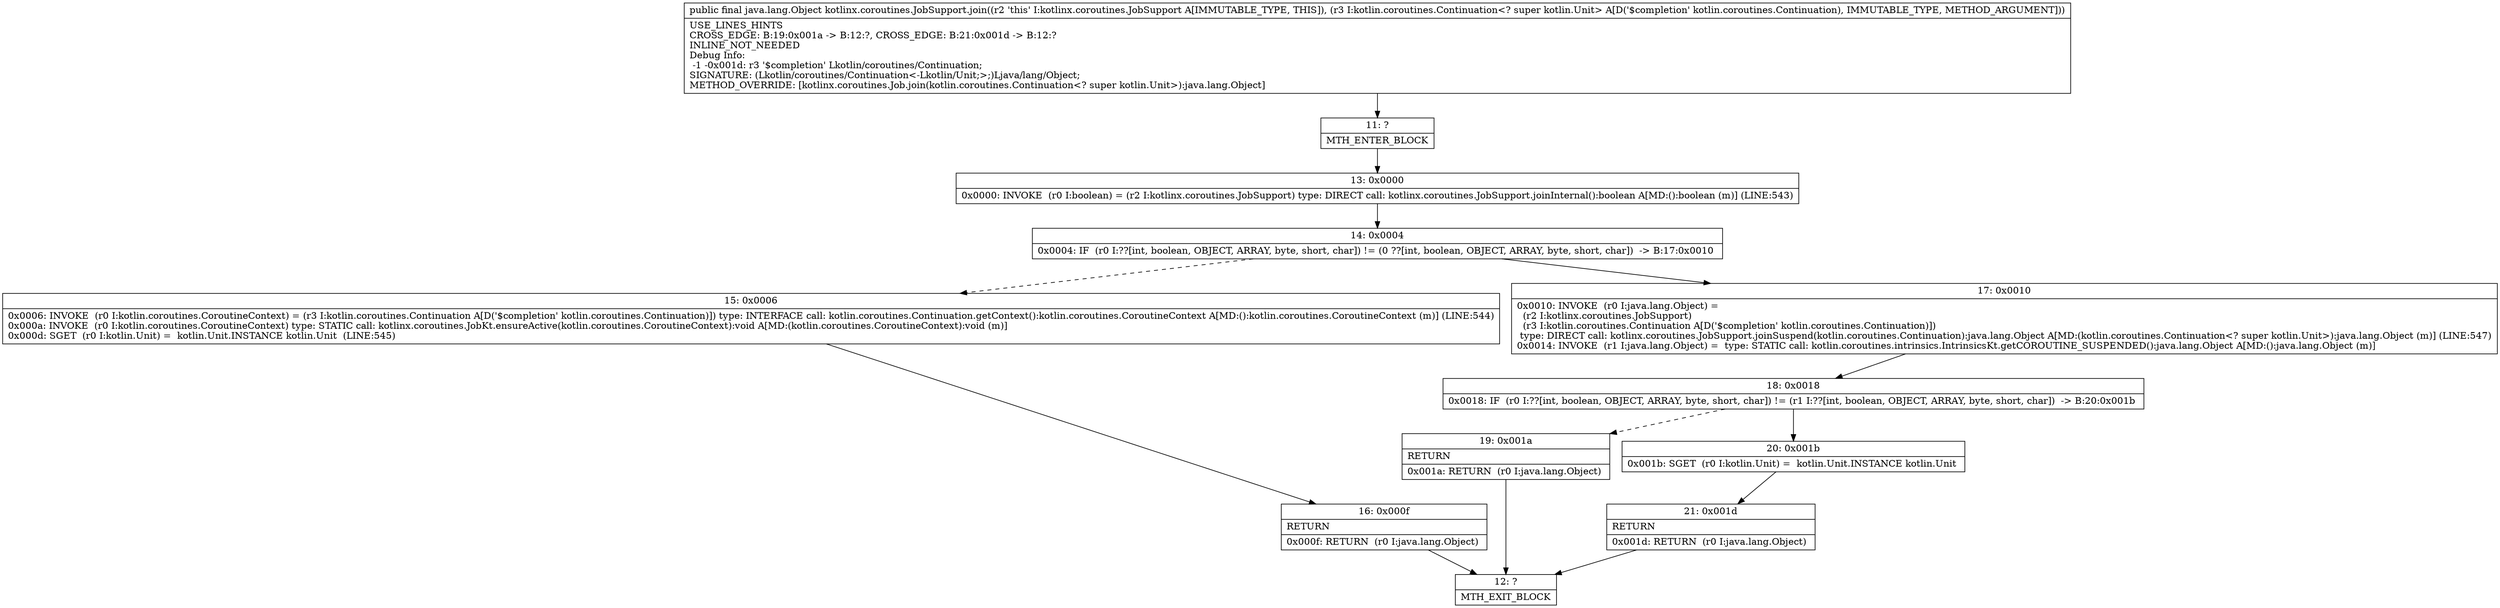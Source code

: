 digraph "CFG forkotlinx.coroutines.JobSupport.join(Lkotlin\/coroutines\/Continuation;)Ljava\/lang\/Object;" {
Node_11 [shape=record,label="{11\:\ ?|MTH_ENTER_BLOCK\l}"];
Node_13 [shape=record,label="{13\:\ 0x0000|0x0000: INVOKE  (r0 I:boolean) = (r2 I:kotlinx.coroutines.JobSupport) type: DIRECT call: kotlinx.coroutines.JobSupport.joinInternal():boolean A[MD:():boolean (m)] (LINE:543)\l}"];
Node_14 [shape=record,label="{14\:\ 0x0004|0x0004: IF  (r0 I:??[int, boolean, OBJECT, ARRAY, byte, short, char]) != (0 ??[int, boolean, OBJECT, ARRAY, byte, short, char])  \-\> B:17:0x0010 \l}"];
Node_15 [shape=record,label="{15\:\ 0x0006|0x0006: INVOKE  (r0 I:kotlin.coroutines.CoroutineContext) = (r3 I:kotlin.coroutines.Continuation A[D('$completion' kotlin.coroutines.Continuation)]) type: INTERFACE call: kotlin.coroutines.Continuation.getContext():kotlin.coroutines.CoroutineContext A[MD:():kotlin.coroutines.CoroutineContext (m)] (LINE:544)\l0x000a: INVOKE  (r0 I:kotlin.coroutines.CoroutineContext) type: STATIC call: kotlinx.coroutines.JobKt.ensureActive(kotlin.coroutines.CoroutineContext):void A[MD:(kotlin.coroutines.CoroutineContext):void (m)]\l0x000d: SGET  (r0 I:kotlin.Unit) =  kotlin.Unit.INSTANCE kotlin.Unit  (LINE:545)\l}"];
Node_16 [shape=record,label="{16\:\ 0x000f|RETURN\l|0x000f: RETURN  (r0 I:java.lang.Object) \l}"];
Node_12 [shape=record,label="{12\:\ ?|MTH_EXIT_BLOCK\l}"];
Node_17 [shape=record,label="{17\:\ 0x0010|0x0010: INVOKE  (r0 I:java.lang.Object) = \l  (r2 I:kotlinx.coroutines.JobSupport)\l  (r3 I:kotlin.coroutines.Continuation A[D('$completion' kotlin.coroutines.Continuation)])\l type: DIRECT call: kotlinx.coroutines.JobSupport.joinSuspend(kotlin.coroutines.Continuation):java.lang.Object A[MD:(kotlin.coroutines.Continuation\<? super kotlin.Unit\>):java.lang.Object (m)] (LINE:547)\l0x0014: INVOKE  (r1 I:java.lang.Object) =  type: STATIC call: kotlin.coroutines.intrinsics.IntrinsicsKt.getCOROUTINE_SUSPENDED():java.lang.Object A[MD:():java.lang.Object (m)]\l}"];
Node_18 [shape=record,label="{18\:\ 0x0018|0x0018: IF  (r0 I:??[int, boolean, OBJECT, ARRAY, byte, short, char]) != (r1 I:??[int, boolean, OBJECT, ARRAY, byte, short, char])  \-\> B:20:0x001b \l}"];
Node_19 [shape=record,label="{19\:\ 0x001a|RETURN\l|0x001a: RETURN  (r0 I:java.lang.Object) \l}"];
Node_20 [shape=record,label="{20\:\ 0x001b|0x001b: SGET  (r0 I:kotlin.Unit) =  kotlin.Unit.INSTANCE kotlin.Unit \l}"];
Node_21 [shape=record,label="{21\:\ 0x001d|RETURN\l|0x001d: RETURN  (r0 I:java.lang.Object) \l}"];
MethodNode[shape=record,label="{public final java.lang.Object kotlinx.coroutines.JobSupport.join((r2 'this' I:kotlinx.coroutines.JobSupport A[IMMUTABLE_TYPE, THIS]), (r3 I:kotlin.coroutines.Continuation\<? super kotlin.Unit\> A[D('$completion' kotlin.coroutines.Continuation), IMMUTABLE_TYPE, METHOD_ARGUMENT]))  | USE_LINES_HINTS\lCROSS_EDGE: B:19:0x001a \-\> B:12:?, CROSS_EDGE: B:21:0x001d \-\> B:12:?\lINLINE_NOT_NEEDED\lDebug Info:\l  \-1 \-0x001d: r3 '$completion' Lkotlin\/coroutines\/Continuation;\lSIGNATURE: (Lkotlin\/coroutines\/Continuation\<\-Lkotlin\/Unit;\>;)Ljava\/lang\/Object;\lMETHOD_OVERRIDE: [kotlinx.coroutines.Job.join(kotlin.coroutines.Continuation\<? super kotlin.Unit\>):java.lang.Object]\l}"];
MethodNode -> Node_11;Node_11 -> Node_13;
Node_13 -> Node_14;
Node_14 -> Node_15[style=dashed];
Node_14 -> Node_17;
Node_15 -> Node_16;
Node_16 -> Node_12;
Node_17 -> Node_18;
Node_18 -> Node_19[style=dashed];
Node_18 -> Node_20;
Node_19 -> Node_12;
Node_20 -> Node_21;
Node_21 -> Node_12;
}

